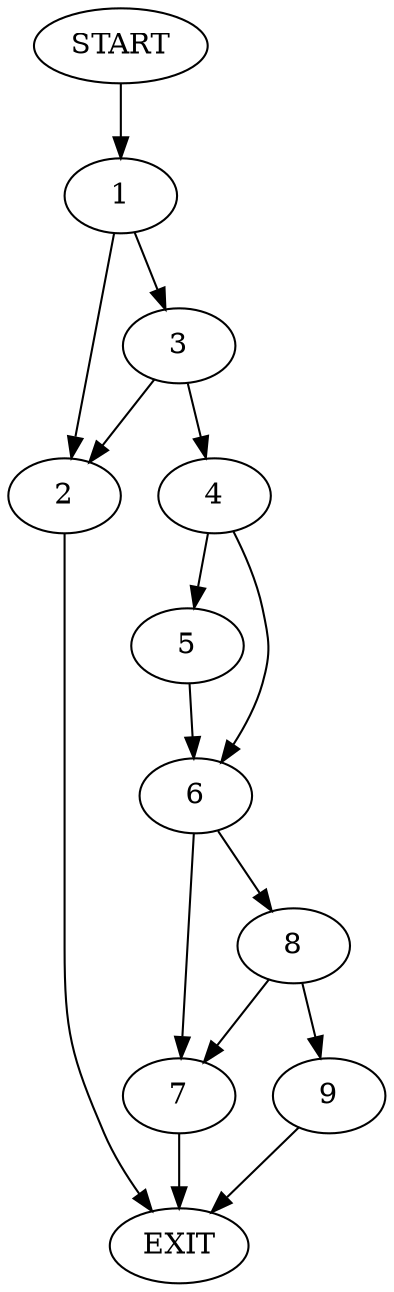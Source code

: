 digraph {
0 [label="START"]
10 [label="EXIT"]
0 -> 1
1 -> 2
1 -> 3
3 -> 2
3 -> 4
2 -> 10
4 -> 5
4 -> 6
5 -> 6
6 -> 7
6 -> 8
8 -> 9
8 -> 7
7 -> 10
9 -> 10
}
